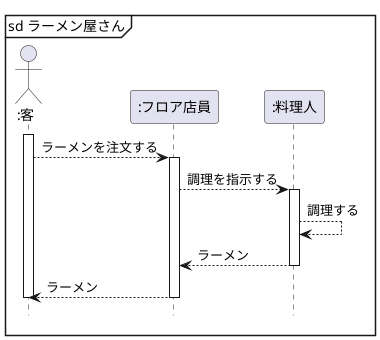 @startuml
hide footbox
Actor ":客" as a
participant ":フロア店員" as b
participant ":料理人" as c
mainframe sd ラーメン屋さん


activate a
a-->b:ラーメンを注文する
activate b
b-->c:調理を指示する
activate c
c-->c:調理する
c-->b:ラーメン
deactivate c
b-->a:ラーメン
deactivate b
deactivate a

@enduml